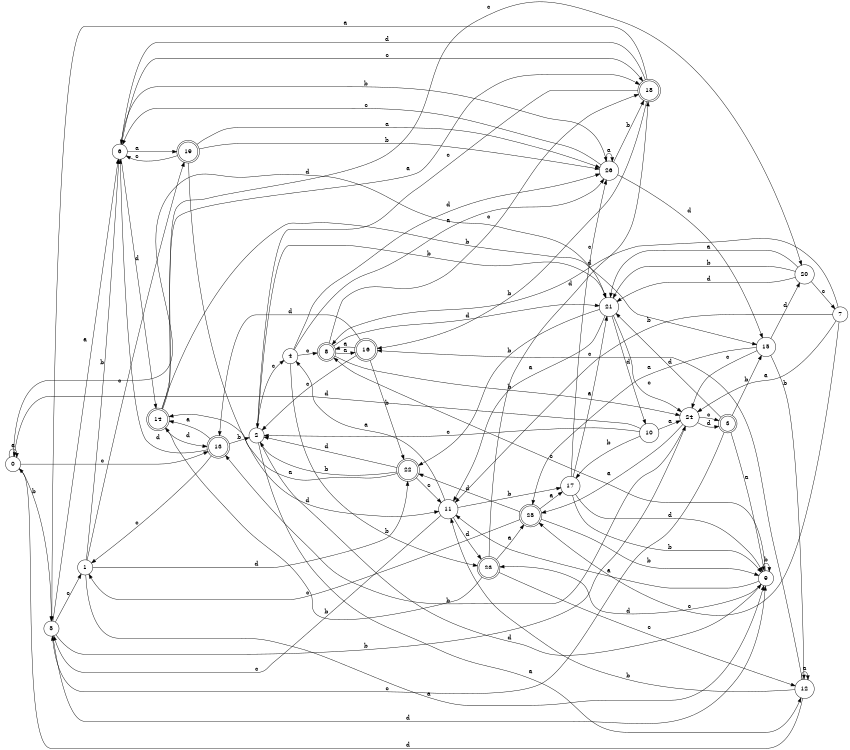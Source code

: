digraph n22_8 {
__start0 [label="" shape="none"];

rankdir=LR;
size="8,5";

s0 [style="filled", color="black", fillcolor="white" shape="circle", label="0"];
s1 [style="filled", color="black", fillcolor="white" shape="circle", label="1"];
s2 [style="filled", color="black", fillcolor="white" shape="circle", label="2"];
s3 [style="rounded,filled", color="black", fillcolor="white" shape="doublecircle", label="3"];
s4 [style="filled", color="black", fillcolor="white" shape="circle", label="4"];
s5 [style="filled", color="black", fillcolor="white" shape="circle", label="5"];
s6 [style="filled", color="black", fillcolor="white" shape="circle", label="6"];
s7 [style="filled", color="black", fillcolor="white" shape="circle", label="7"];
s8 [style="rounded,filled", color="black", fillcolor="white" shape="doublecircle", label="8"];
s9 [style="filled", color="black", fillcolor="white" shape="circle", label="9"];
s10 [style="filled", color="black", fillcolor="white" shape="circle", label="10"];
s11 [style="filled", color="black", fillcolor="white" shape="circle", label="11"];
s12 [style="filled", color="black", fillcolor="white" shape="circle", label="12"];
s13 [style="rounded,filled", color="black", fillcolor="white" shape="doublecircle", label="13"];
s14 [style="rounded,filled", color="black", fillcolor="white" shape="doublecircle", label="14"];
s15 [style="filled", color="black", fillcolor="white" shape="circle", label="15"];
s16 [style="rounded,filled", color="black", fillcolor="white" shape="doublecircle", label="16"];
s17 [style="filled", color="black", fillcolor="white" shape="circle", label="17"];
s18 [style="rounded,filled", color="black", fillcolor="white" shape="doublecircle", label="18"];
s19 [style="rounded,filled", color="black", fillcolor="white" shape="doublecircle", label="19"];
s20 [style="filled", color="black", fillcolor="white" shape="circle", label="20"];
s21 [style="filled", color="black", fillcolor="white" shape="circle", label="21"];
s22 [style="rounded,filled", color="black", fillcolor="white" shape="doublecircle", label="22"];
s23 [style="rounded,filled", color="black", fillcolor="white" shape="doublecircle", label="23"];
s24 [style="filled", color="black", fillcolor="white" shape="circle", label="24"];
s25 [style="rounded,filled", color="black", fillcolor="white" shape="doublecircle", label="25"];
s26 [style="filled", color="black", fillcolor="white" shape="circle", label="26"];
s0 -> s0 [label="a"];
s0 -> s5 [label="b"];
s0 -> s13 [label="c"];
s0 -> s21 [label="d"];
s1 -> s9 [label="a"];
s1 -> s6 [label="b"];
s1 -> s19 [label="c"];
s1 -> s22 [label="d"];
s2 -> s12 [label="a"];
s2 -> s21 [label="b"];
s2 -> s4 [label="c"];
s2 -> s9 [label="d"];
s3 -> s9 [label="a"];
s3 -> s15 [label="b"];
s3 -> s5 [label="c"];
s3 -> s21 [label="d"];
s4 -> s26 [label="a"];
s4 -> s23 [label="b"];
s4 -> s8 [label="c"];
s4 -> s26 [label="d"];
s5 -> s6 [label="a"];
s5 -> s24 [label="b"];
s5 -> s1 [label="c"];
s5 -> s9 [label="d"];
s6 -> s19 [label="a"];
s6 -> s26 [label="b"];
s6 -> s18 [label="c"];
s6 -> s14 [label="d"];
s7 -> s24 [label="a"];
s7 -> s11 [label="b"];
s7 -> s25 [label="c"];
s7 -> s8 [label="d"];
s8 -> s16 [label="a"];
s8 -> s24 [label="b"];
s8 -> s18 [label="c"];
s8 -> s21 [label="d"];
s9 -> s11 [label="a"];
s9 -> s9 [label="b"];
s9 -> s8 [label="c"];
s9 -> s23 [label="d"];
s10 -> s24 [label="a"];
s10 -> s17 [label="b"];
s10 -> s2 [label="c"];
s10 -> s0 [label="d"];
s11 -> s4 [label="a"];
s11 -> s17 [label="b"];
s11 -> s5 [label="c"];
s11 -> s23 [label="d"];
s12 -> s12 [label="a"];
s12 -> s11 [label="b"];
s12 -> s16 [label="c"];
s12 -> s0 [label="d"];
s13 -> s14 [label="a"];
s13 -> s2 [label="b"];
s13 -> s1 [label="c"];
s13 -> s6 [label="d"];
s14 -> s18 [label="a"];
s14 -> s15 [label="b"];
s14 -> s20 [label="c"];
s14 -> s13 [label="d"];
s15 -> s25 [label="a"];
s15 -> s12 [label="b"];
s15 -> s24 [label="c"];
s15 -> s20 [label="d"];
s16 -> s8 [label="a"];
s16 -> s22 [label="b"];
s16 -> s2 [label="c"];
s16 -> s13 [label="d"];
s17 -> s21 [label="a"];
s17 -> s9 [label="b"];
s17 -> s26 [label="c"];
s17 -> s9 [label="d"];
s18 -> s5 [label="a"];
s18 -> s16 [label="b"];
s18 -> s2 [label="c"];
s18 -> s6 [label="d"];
s19 -> s26 [label="a"];
s19 -> s26 [label="b"];
s19 -> s6 [label="c"];
s19 -> s11 [label="d"];
s20 -> s21 [label="a"];
s20 -> s21 [label="b"];
s20 -> s7 [label="c"];
s20 -> s21 [label="d"];
s21 -> s11 [label="a"];
s21 -> s22 [label="b"];
s21 -> s24 [label="c"];
s21 -> s10 [label="d"];
s22 -> s14 [label="a"];
s22 -> s2 [label="b"];
s22 -> s11 [label="c"];
s22 -> s2 [label="d"];
s23 -> s25 [label="a"];
s23 -> s14 [label="b"];
s23 -> s12 [label="c"];
s23 -> s18 [label="d"];
s24 -> s25 [label="a"];
s24 -> s13 [label="b"];
s24 -> s3 [label="c"];
s24 -> s3 [label="d"];
s25 -> s17 [label="a"];
s25 -> s9 [label="b"];
s25 -> s1 [label="c"];
s25 -> s22 [label="d"];
s26 -> s26 [label="a"];
s26 -> s18 [label="b"];
s26 -> s6 [label="c"];
s26 -> s15 [label="d"];

}